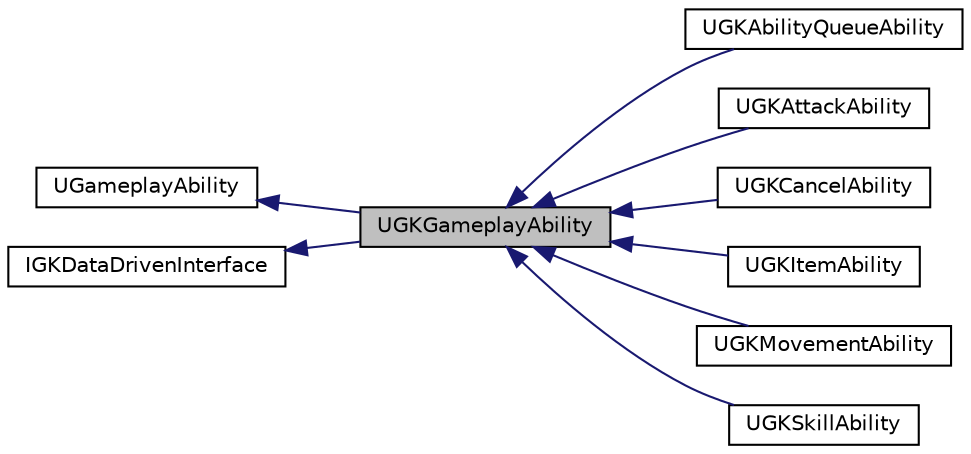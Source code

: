 digraph "UGKGameplayAbility"
{
 // LATEX_PDF_SIZE
  edge [fontname="Helvetica",fontsize="10",labelfontname="Helvetica",labelfontsize="10"];
  node [fontname="Helvetica",fontsize="10",shape=record];
  rankdir="LR";
  Node1 [label="UGKGameplayAbility",height=0.2,width=0.4,color="black", fillcolor="grey75", style="filled", fontcolor="black",tooltip=" "];
  Node2 -> Node1 [dir="back",color="midnightblue",fontsize="10",style="solid",fontname="Helvetica"];
  Node2 [label="UGameplayAbility",height=0.2,width=0.4,color="black", fillcolor="white", style="filled",tooltip=" "];
  Node3 -> Node1 [dir="back",color="midnightblue",fontsize="10",style="solid",fontname="Helvetica"];
  Node3 [label="IGKDataDrivenInterface",height=0.2,width=0.4,color="black", fillcolor="white", style="filled",URL="$classIGKDataDrivenInterface.html",tooltip=" "];
  Node1 -> Node4 [dir="back",color="midnightblue",fontsize="10",style="solid",fontname="Helvetica"];
  Node4 [label="UGKAbilityQueueAbility",height=0.2,width=0.4,color="black", fillcolor="white", style="filled",URL="$classUGKAbilityQueueAbility.html",tooltip=" "];
  Node1 -> Node5 [dir="back",color="midnightblue",fontsize="10",style="solid",fontname="Helvetica"];
  Node5 [label="UGKAttackAbility",height=0.2,width=0.4,color="black", fillcolor="white", style="filled",URL="$classUGKAttackAbility.html",tooltip=" "];
  Node1 -> Node6 [dir="back",color="midnightblue",fontsize="10",style="solid",fontname="Helvetica"];
  Node6 [label="UGKCancelAbility",height=0.2,width=0.4,color="black", fillcolor="white", style="filled",URL="$classUGKCancelAbility.html",tooltip=" "];
  Node1 -> Node7 [dir="back",color="midnightblue",fontsize="10",style="solid",fontname="Helvetica"];
  Node7 [label="UGKItemAbility",height=0.2,width=0.4,color="black", fillcolor="white", style="filled",URL="$classUGKItemAbility.html",tooltip=" "];
  Node1 -> Node8 [dir="back",color="midnightblue",fontsize="10",style="solid",fontname="Helvetica"];
  Node8 [label="UGKMovementAbility",height=0.2,width=0.4,color="black", fillcolor="white", style="filled",URL="$classUGKMovementAbility.html",tooltip=" "];
  Node1 -> Node9 [dir="back",color="midnightblue",fontsize="10",style="solid",fontname="Helvetica"];
  Node9 [label="UGKSkillAbility",height=0.2,width=0.4,color="black", fillcolor="white", style="filled",URL="$classUGKSkillAbility.html",tooltip=" "];
}
